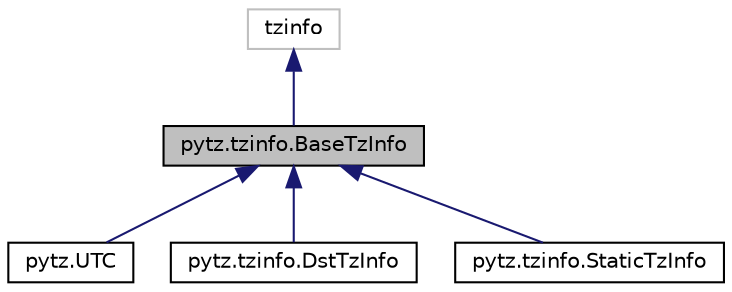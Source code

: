 digraph "pytz.tzinfo.BaseTzInfo"
{
 // LATEX_PDF_SIZE
  edge [fontname="Helvetica",fontsize="10",labelfontname="Helvetica",labelfontsize="10"];
  node [fontname="Helvetica",fontsize="10",shape=record];
  Node1 [label="pytz.tzinfo.BaseTzInfo",height=0.2,width=0.4,color="black", fillcolor="grey75", style="filled", fontcolor="black",tooltip=" "];
  Node2 -> Node1 [dir="back",color="midnightblue",fontsize="10",style="solid",fontname="Helvetica"];
  Node2 [label="tzinfo",height=0.2,width=0.4,color="grey75", fillcolor="white", style="filled",tooltip=" "];
  Node1 -> Node3 [dir="back",color="midnightblue",fontsize="10",style="solid",fontname="Helvetica"];
  Node3 [label="pytz.UTC",height=0.2,width=0.4,color="black", fillcolor="white", style="filled",URL="$classpytz_1_1_u_t_c.html",tooltip=" "];
  Node1 -> Node4 [dir="back",color="midnightblue",fontsize="10",style="solid",fontname="Helvetica"];
  Node4 [label="pytz.tzinfo.DstTzInfo",height=0.2,width=0.4,color="black", fillcolor="white", style="filled",URL="$classpytz_1_1tzinfo_1_1_dst_tz_info.html",tooltip=" "];
  Node1 -> Node5 [dir="back",color="midnightblue",fontsize="10",style="solid",fontname="Helvetica"];
  Node5 [label="pytz.tzinfo.StaticTzInfo",height=0.2,width=0.4,color="black", fillcolor="white", style="filled",URL="$classpytz_1_1tzinfo_1_1_static_tz_info.html",tooltip=" "];
}
